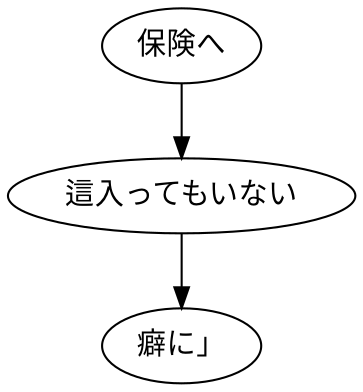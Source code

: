 digraph graph7101 {
	node0 [label="保険へ"];
	node1 [label="這入ってもいない"];
	node2 [label="癖に」"];
	node0 -> node1;
	node1 -> node2;
}

